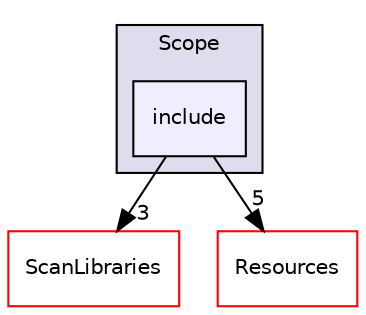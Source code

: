 digraph "include" {
  compound=true
  node [ fontsize="10", fontname="Helvetica"];
  edge [ labelfontsize="10", labelfontname="Helvetica"];
  subgraph clusterdir_3574536a33b7aaf17d8ca0af99a93f20 {
    graph [ bgcolor="#ddddee", pencolor="black", label="Scope" fontname="Helvetica", fontsize="10", URL="dir_3574536a33b7aaf17d8ca0af99a93f20.html"]
  dir_abb2693287666eba14272645ee8cee92 [shape=box, label="include", style="filled", fillcolor="#eeeeff", pencolor="black", URL="dir_abb2693287666eba14272645ee8cee92.html"];
  }
  dir_d1f3dbe10f157d97e145494b8a91d73e [shape=box label="ScanLibraries" fillcolor="white" style="filled" color="red" URL="dir_d1f3dbe10f157d97e145494b8a91d73e.html"];
  dir_5d7c6f6db18e60e39633f445f8be697c [shape=box label="Resources" fillcolor="white" style="filled" color="red" URL="dir_5d7c6f6db18e60e39633f445f8be697c.html"];
  dir_abb2693287666eba14272645ee8cee92->dir_d1f3dbe10f157d97e145494b8a91d73e [headlabel="3", labeldistance=1.5 headhref="dir_000065_000060.html"];
  dir_abb2693287666eba14272645ee8cee92->dir_5d7c6f6db18e60e39633f445f8be697c [headlabel="5", labeldistance=1.5 headhref="dir_000065_000017.html"];
}
